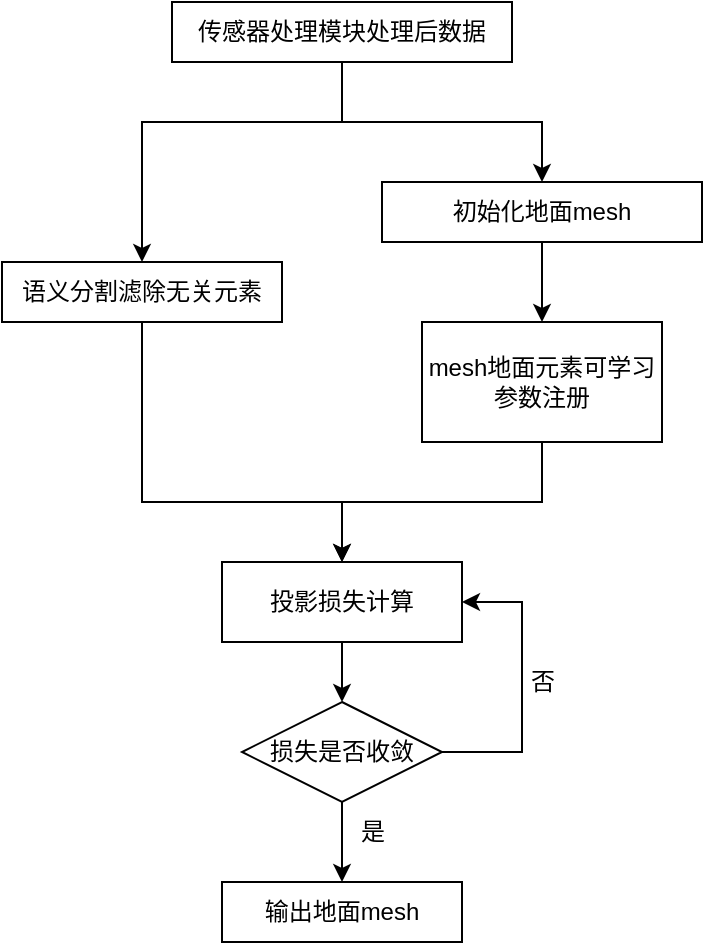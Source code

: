 <mxfile version="17.4.6" type="github">
  <diagram id="fePD7rwdEORKMG6Ea_yF" name="Page-1">
    <mxGraphModel dx="1422" dy="754" grid="1" gridSize="10" guides="1" tooltips="1" connect="1" arrows="1" fold="1" page="1" pageScale="1" pageWidth="827" pageHeight="1169" math="0" shadow="0">
      <root>
        <mxCell id="0" />
        <mxCell id="1" parent="0" />
        <mxCell id="7xqQ816b8DwYWRjrGg5H-3" value="" style="edgeStyle=orthogonalEdgeStyle;rounded=0;orthogonalLoop=1;jettySize=auto;html=1;" edge="1" parent="1" source="7xqQ816b8DwYWRjrGg5H-1" target="7xqQ816b8DwYWRjrGg5H-2">
          <mxGeometry relative="1" as="geometry">
            <Array as="points">
              <mxPoint x="360" y="220" />
              <mxPoint x="260" y="220" />
            </Array>
          </mxGeometry>
        </mxCell>
        <mxCell id="7xqQ816b8DwYWRjrGg5H-7" value="" style="edgeStyle=orthogonalEdgeStyle;rounded=0;orthogonalLoop=1;jettySize=auto;html=1;" edge="1" parent="1" source="7xqQ816b8DwYWRjrGg5H-1" target="7xqQ816b8DwYWRjrGg5H-6">
          <mxGeometry relative="1" as="geometry">
            <Array as="points">
              <mxPoint x="360" y="220" />
              <mxPoint x="460" y="220" />
            </Array>
          </mxGeometry>
        </mxCell>
        <mxCell id="7xqQ816b8DwYWRjrGg5H-1" value="传感器处理模块处理后数据" style="rounded=0;whiteSpace=wrap;html=1;" vertex="1" parent="1">
          <mxGeometry x="275" y="160" width="170" height="30" as="geometry" />
        </mxCell>
        <mxCell id="7xqQ816b8DwYWRjrGg5H-13" style="edgeStyle=orthogonalEdgeStyle;rounded=0;orthogonalLoop=1;jettySize=auto;html=1;exitX=0.5;exitY=1;exitDx=0;exitDy=0;entryX=0.5;entryY=0;entryDx=0;entryDy=0;" edge="1" parent="1" source="7xqQ816b8DwYWRjrGg5H-2" target="7xqQ816b8DwYWRjrGg5H-14">
          <mxGeometry relative="1" as="geometry">
            <mxPoint x="390" y="440" as="targetPoint" />
            <Array as="points">
              <mxPoint x="260" y="410" />
              <mxPoint x="360" y="410" />
            </Array>
          </mxGeometry>
        </mxCell>
        <mxCell id="7xqQ816b8DwYWRjrGg5H-2" value="语义分割滤除无关元素" style="whiteSpace=wrap;html=1;rounded=0;" vertex="1" parent="1">
          <mxGeometry x="190" y="290" width="140" height="30" as="geometry" />
        </mxCell>
        <mxCell id="7xqQ816b8DwYWRjrGg5H-11" value="" style="edgeStyle=orthogonalEdgeStyle;rounded=0;orthogonalLoop=1;jettySize=auto;html=1;" edge="1" parent="1" source="7xqQ816b8DwYWRjrGg5H-6" target="7xqQ816b8DwYWRjrGg5H-10">
          <mxGeometry relative="1" as="geometry" />
        </mxCell>
        <mxCell id="7xqQ816b8DwYWRjrGg5H-6" value="初始化地面mesh" style="whiteSpace=wrap;html=1;rounded=0;" vertex="1" parent="1">
          <mxGeometry x="380" y="250" width="160" height="30" as="geometry" />
        </mxCell>
        <mxCell id="7xqQ816b8DwYWRjrGg5H-15" style="edgeStyle=orthogonalEdgeStyle;rounded=0;orthogonalLoop=1;jettySize=auto;html=1;exitX=0.5;exitY=1;exitDx=0;exitDy=0;entryX=0.5;entryY=0;entryDx=0;entryDy=0;" edge="1" parent="1" source="7xqQ816b8DwYWRjrGg5H-10" target="7xqQ816b8DwYWRjrGg5H-14">
          <mxGeometry relative="1" as="geometry" />
        </mxCell>
        <mxCell id="7xqQ816b8DwYWRjrGg5H-10" value="mesh地面元素可学习参数注册" style="whiteSpace=wrap;html=1;rounded=0;" vertex="1" parent="1">
          <mxGeometry x="400" y="320" width="120" height="60" as="geometry" />
        </mxCell>
        <mxCell id="7xqQ816b8DwYWRjrGg5H-22" value="" style="edgeStyle=orthogonalEdgeStyle;rounded=0;orthogonalLoop=1;jettySize=auto;html=1;" edge="1" parent="1" source="7xqQ816b8DwYWRjrGg5H-14" target="7xqQ816b8DwYWRjrGg5H-21">
          <mxGeometry relative="1" as="geometry" />
        </mxCell>
        <mxCell id="7xqQ816b8DwYWRjrGg5H-14" value="投影损失计算" style="rounded=0;whiteSpace=wrap;html=1;" vertex="1" parent="1">
          <mxGeometry x="300" y="440" width="120" height="40" as="geometry" />
        </mxCell>
        <mxCell id="7xqQ816b8DwYWRjrGg5H-17" value="否" style="text;html=1;align=center;verticalAlign=middle;resizable=0;points=[];autosize=1;strokeColor=none;fillColor=none;" vertex="1" parent="1">
          <mxGeometry x="445" y="490" width="30" height="20" as="geometry" />
        </mxCell>
        <mxCell id="7xqQ816b8DwYWRjrGg5H-23" style="edgeStyle=orthogonalEdgeStyle;rounded=0;orthogonalLoop=1;jettySize=auto;html=1;exitX=1;exitY=0.5;exitDx=0;exitDy=0;entryX=1;entryY=0.5;entryDx=0;entryDy=0;" edge="1" parent="1" source="7xqQ816b8DwYWRjrGg5H-21" target="7xqQ816b8DwYWRjrGg5H-14">
          <mxGeometry relative="1" as="geometry">
            <Array as="points">
              <mxPoint x="450" y="535" />
              <mxPoint x="450" y="460" />
            </Array>
          </mxGeometry>
        </mxCell>
        <mxCell id="7xqQ816b8DwYWRjrGg5H-26" value="" style="edgeStyle=orthogonalEdgeStyle;rounded=0;orthogonalLoop=1;jettySize=auto;html=1;" edge="1" parent="1" source="7xqQ816b8DwYWRjrGg5H-21" target="7xqQ816b8DwYWRjrGg5H-25">
          <mxGeometry relative="1" as="geometry" />
        </mxCell>
        <mxCell id="7xqQ816b8DwYWRjrGg5H-21" value="损失是否收敛" style="rhombus;whiteSpace=wrap;html=1;rounded=0;" vertex="1" parent="1">
          <mxGeometry x="310" y="510" width="100" height="50" as="geometry" />
        </mxCell>
        <mxCell id="7xqQ816b8DwYWRjrGg5H-25" value="输出地面mesh" style="whiteSpace=wrap;html=1;rounded=0;" vertex="1" parent="1">
          <mxGeometry x="300" y="600" width="120" height="30" as="geometry" />
        </mxCell>
        <mxCell id="7xqQ816b8DwYWRjrGg5H-27" value="是" style="text;html=1;align=center;verticalAlign=middle;resizable=0;points=[];autosize=1;strokeColor=none;fillColor=none;" vertex="1" parent="1">
          <mxGeometry x="360" y="565" width="30" height="20" as="geometry" />
        </mxCell>
      </root>
    </mxGraphModel>
  </diagram>
</mxfile>
